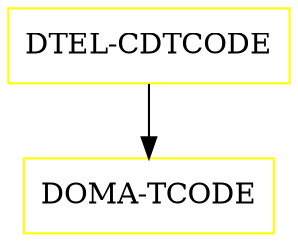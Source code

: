 digraph G {
  "DTEL-CDTCODE" [shape=box,color=yellow];
  "DOMA-TCODE" [shape=box,color=yellow,URL="./DOMA_TCODE.html"];
  "DTEL-CDTCODE" -> "DOMA-TCODE";
}

